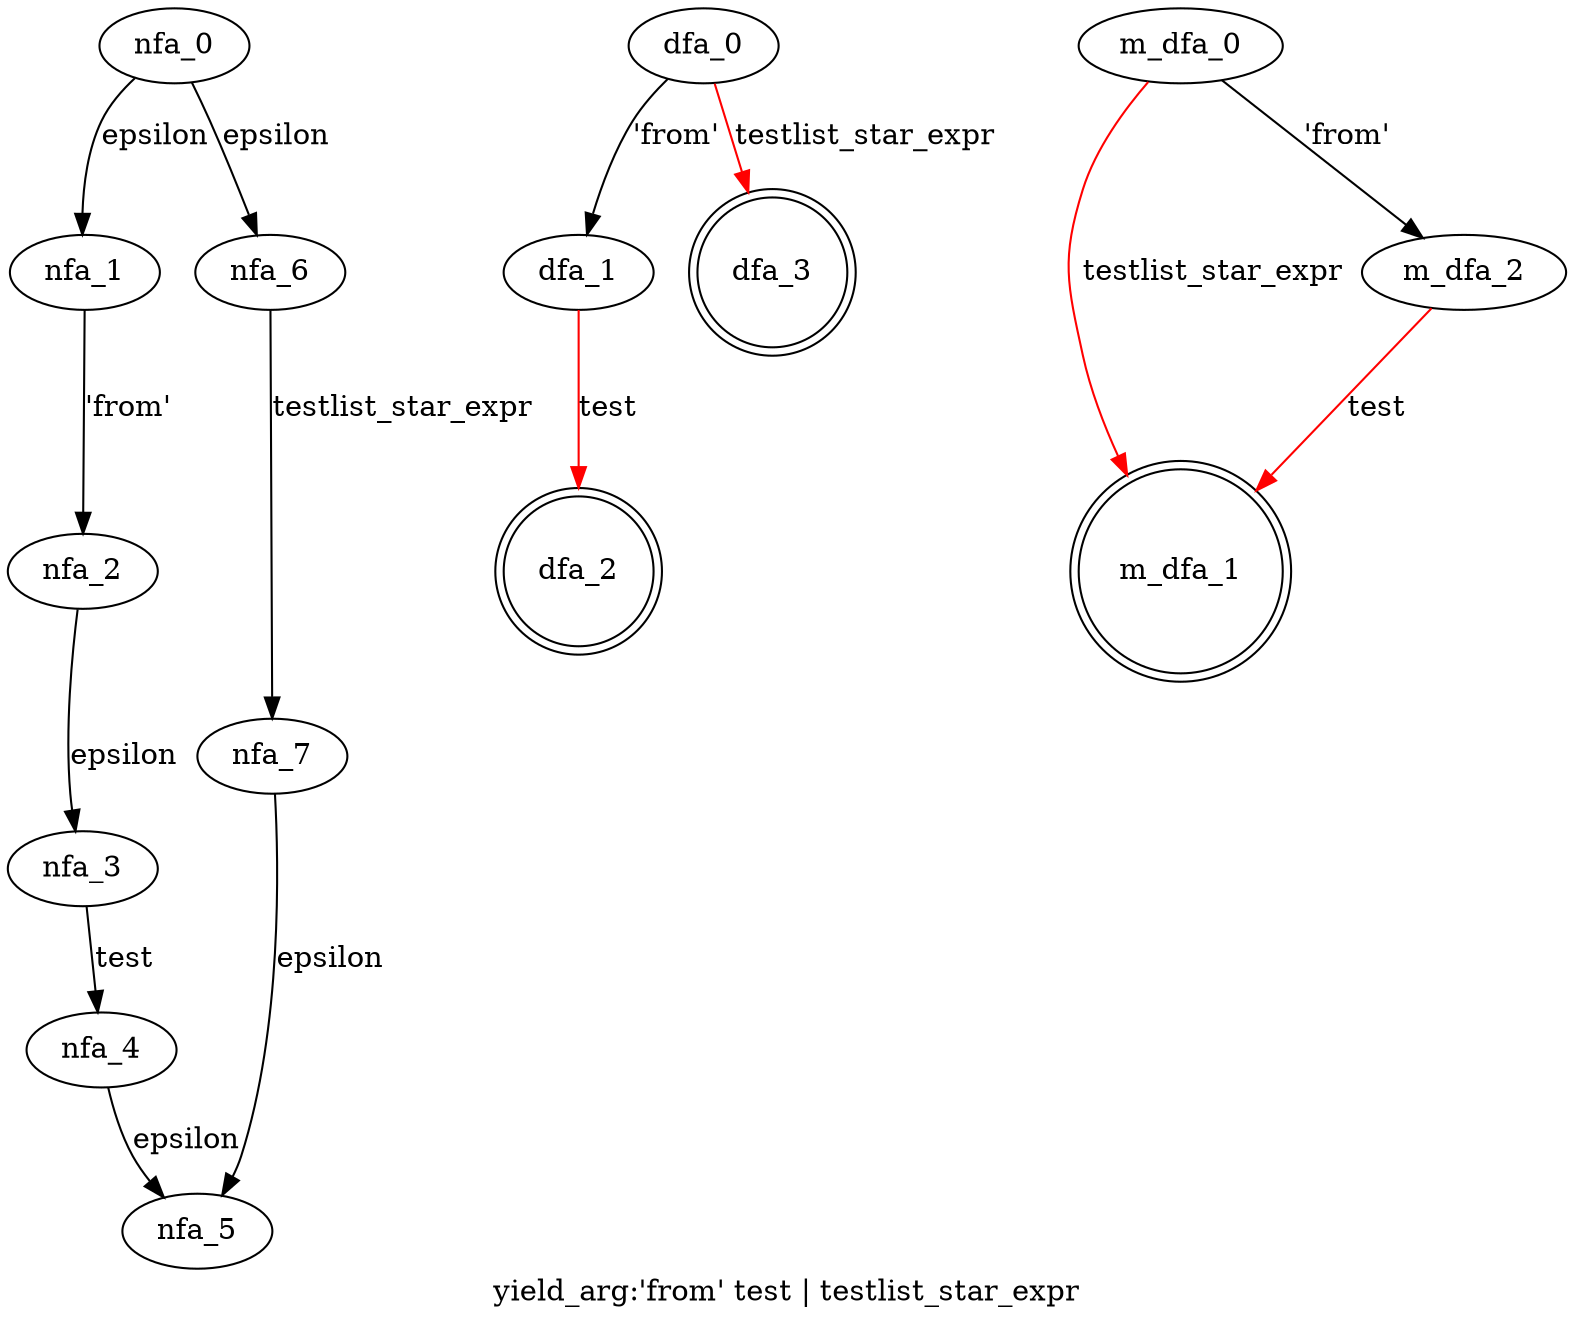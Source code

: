 digraph yield_arg {
 graph[label="yield_arg:'from' test | testlist_star_expr"]
 subgraph yield_arg_nfa {
  nfa_0->nfa_1[label="epsilon"]
  nfa_1->nfa_2[label="'from'"]
  nfa_2->nfa_3[label="epsilon"]
  nfa_3->nfa_4[label="test"]
  nfa_4->nfa_5[label="epsilon"]
  nfa_0->nfa_6[label="epsilon"]
  nfa_6->nfa_7[label="testlist_star_expr"]
  nfa_7->nfa_5[label="epsilon"]
  }
 subgraph yield_arg_dfa {
  dfa_0->dfa_1[label="'from'"]
  dfa_1->dfa_2[label="test",color=red]
  dfa_0->dfa_3[label="testlist_star_expr",color=red]
  dfa_2[shape=doublecircle]
  dfa_3[shape=doublecircle]
  }
 subgraph yield_arg_m_dfa {
  m_dfa_0->m_dfa_1[label="testlist_star_expr",color=red]
  m_dfa_0->m_dfa_2[label="'from'"]
  m_dfa_2->m_dfa_1[label="test",color=red]
  m_dfa_1[shape=doublecircle]
  }
}
